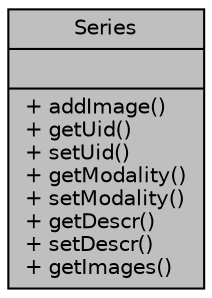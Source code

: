digraph "Series"
{
  edge [fontname="Helvetica",fontsize="10",labelfontname="Helvetica",labelfontsize="10"];
  node [fontname="Helvetica",fontsize="10",shape=record];
  Node1 [label="{Series\n||+ addImage()\l+ getUid()\l+ setUid()\l+ getModality()\l+ setModality()\l+ getDescr()\l+ setDescr()\l+ getImages()\l}",height=0.2,width=0.4,color="black", fillcolor="grey75", style="filled", fontcolor="black"];
}

